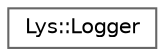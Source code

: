 digraph "Graphical Class Hierarchy"
{
 // LATEX_PDF_SIZE
  bgcolor="transparent";
  edge [fontname=Helvetica,fontsize=10,labelfontname=Helvetica,labelfontsize=10];
  node [fontname=Helvetica,fontsize=10,shape=box,height=0.2,width=0.4];
  rankdir="LR";
  Node0 [id="Node000000",label="Lys::Logger",height=0.2,width=0.4,color="grey40", fillcolor="white", style="filled",URL="$classLys_1_1Logger.html",tooltip="Class for recording events to console and a file."];
}
